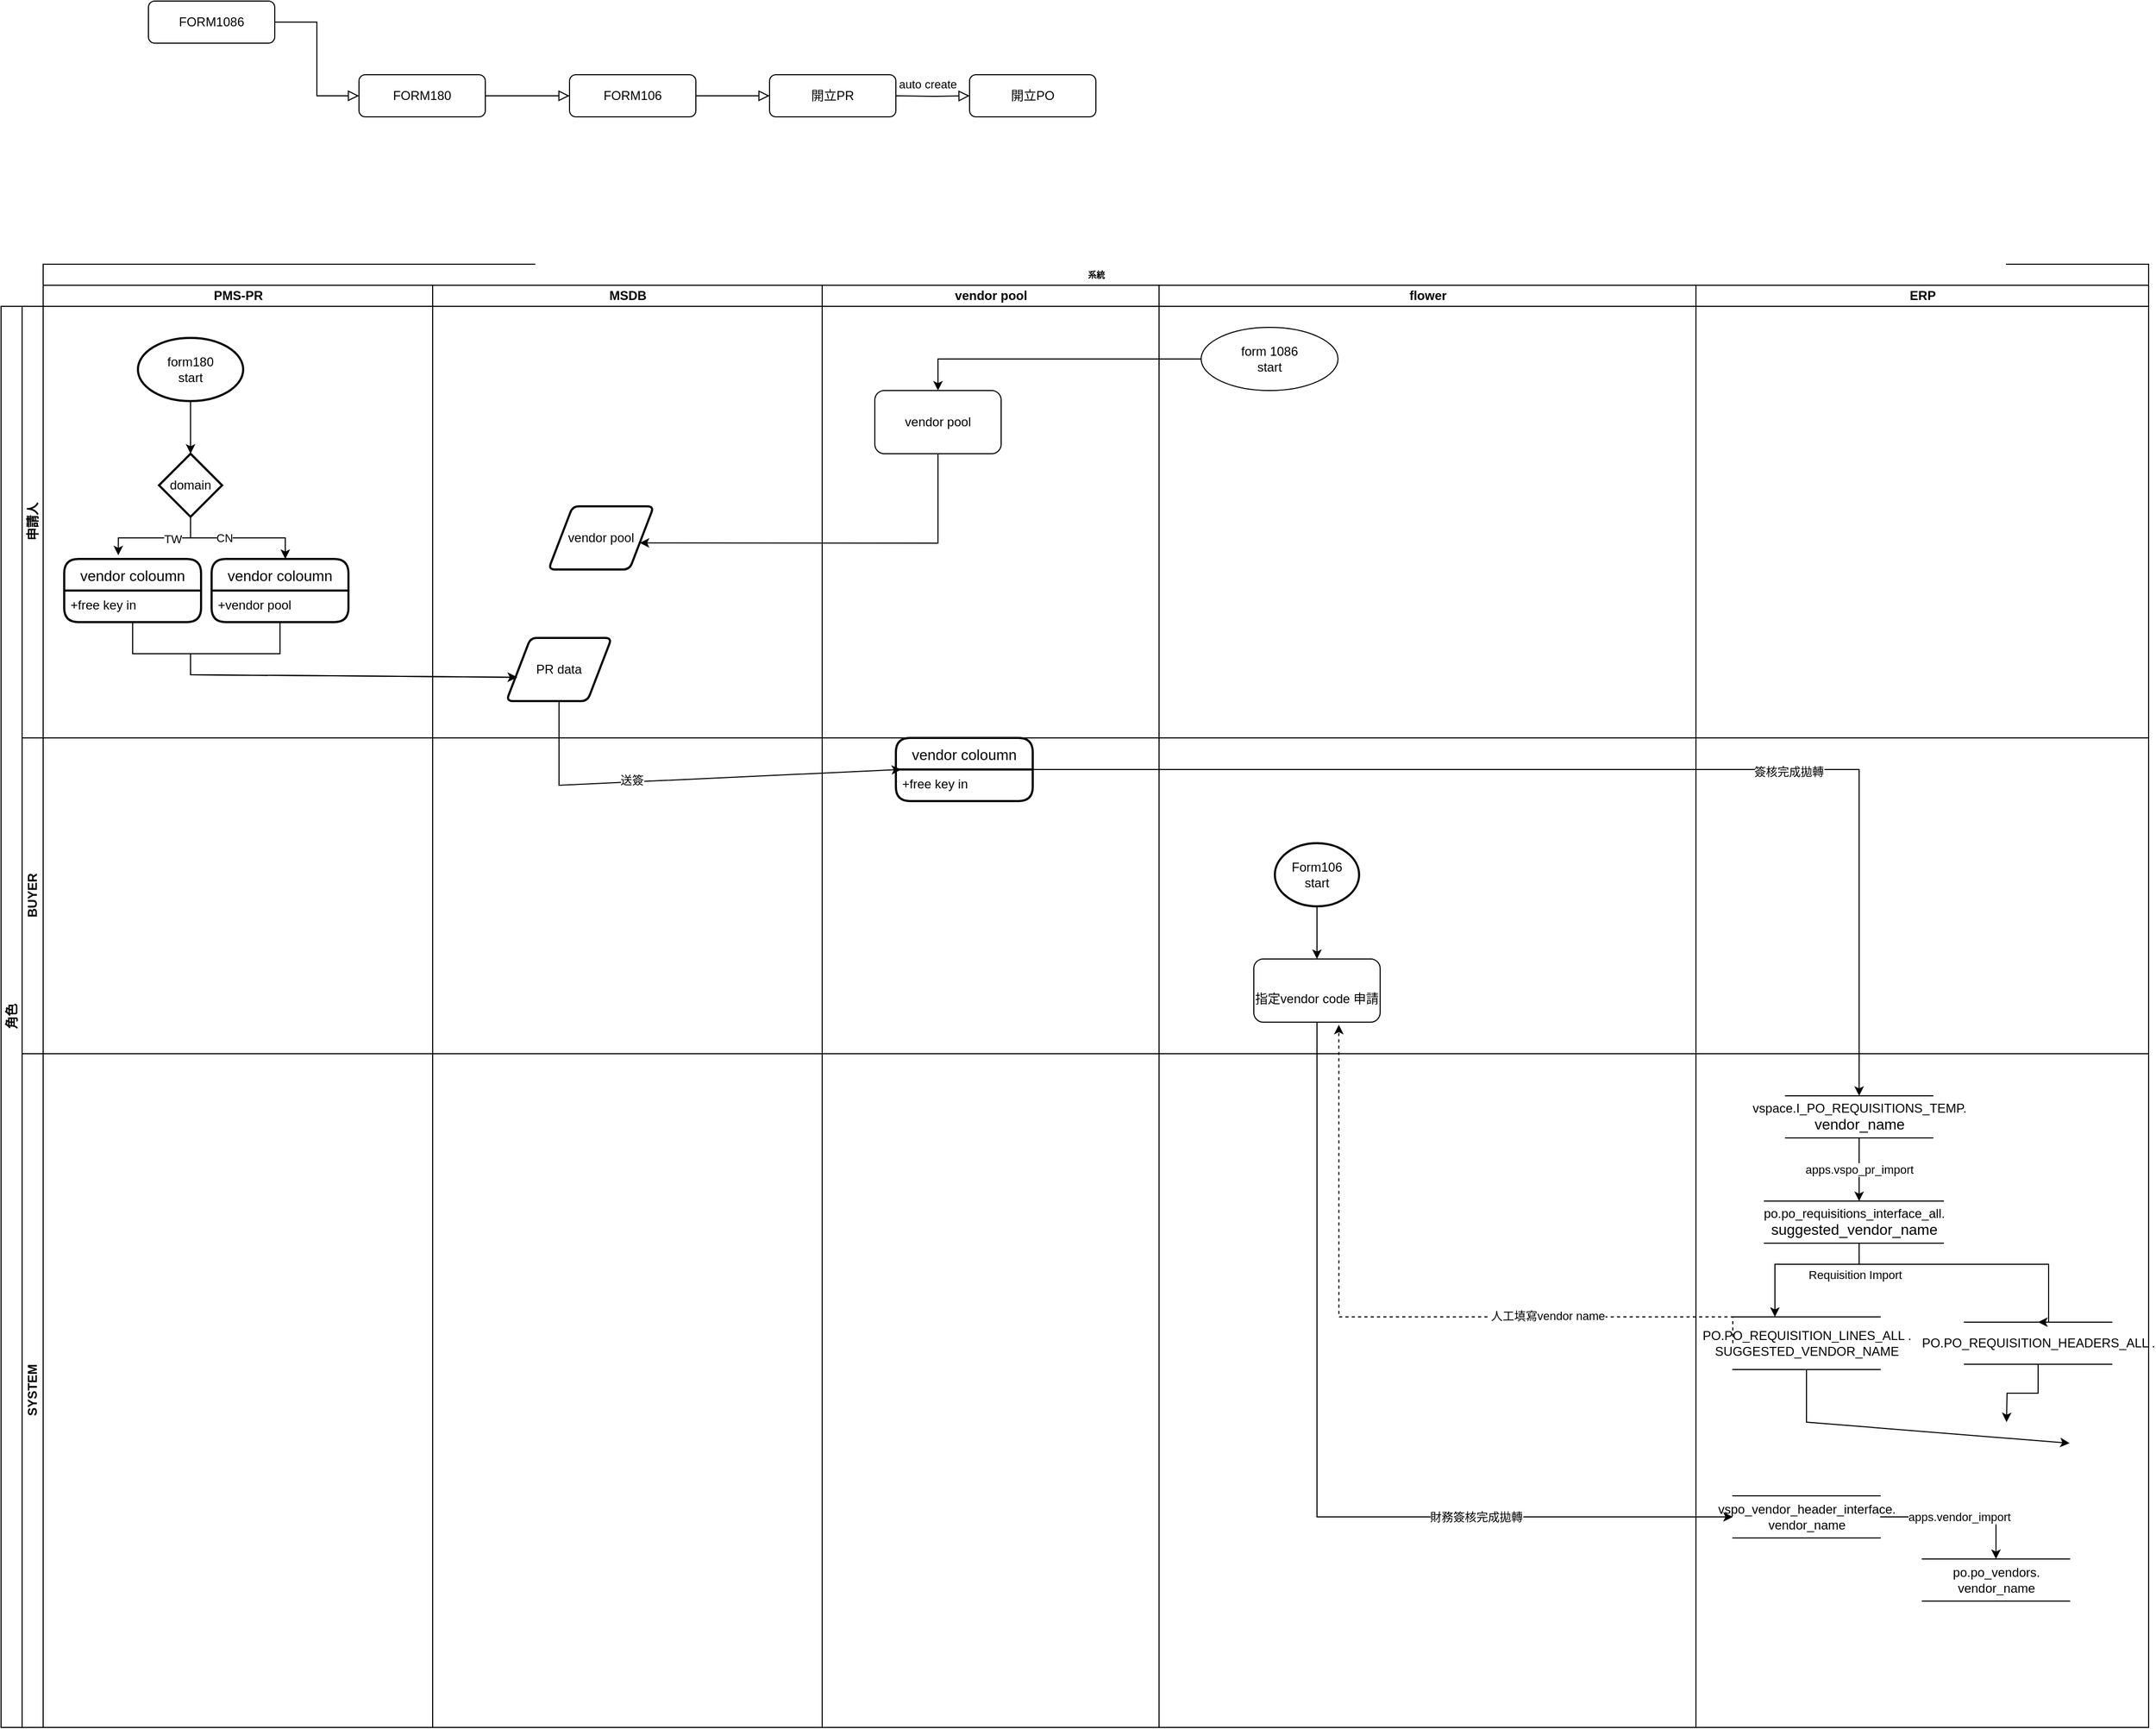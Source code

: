 <mxfile version="20.8.13" type="github">
  <diagram name="Page-1" id="74e2e168-ea6b-b213-b513-2b3c1d86103e">
    <mxGraphModel dx="1024" dy="1396" grid="1" gridSize="10" guides="1" tooltips="1" connect="1" arrows="1" fold="1" page="1" pageScale="1" pageWidth="1100" pageHeight="850" background="none" math="0" shadow="0">
      <root>
        <mxCell id="0" />
        <mxCell id="1" parent="0" />
        <mxCell id="77e6c97f196da883-1" value="系統" style="swimlane;html=1;childLayout=stackLayout;startSize=20;rounded=0;shadow=0;labelBackgroundColor=none;strokeWidth=1;fontFamily=Verdana;fontSize=8;align=center;" parent="1" vertex="1">
          <mxGeometry x="70" y="40" width="2000" height="1390" as="geometry" />
        </mxCell>
        <mxCell id="77e6c97f196da883-2" value="PMS-PR" style="swimlane;html=1;startSize=20;" parent="77e6c97f196da883-1" vertex="1">
          <mxGeometry y="20" width="370" height="1370" as="geometry" />
        </mxCell>
        <mxCell id="l3MCz5efM6AO9_rTB8cb-34" value="" style="edgeStyle=orthogonalEdgeStyle;rounded=0;orthogonalLoop=1;jettySize=auto;html=1;" parent="77e6c97f196da883-2" source="l3MCz5efM6AO9_rTB8cb-28" target="l3MCz5efM6AO9_rTB8cb-31" edge="1">
          <mxGeometry relative="1" as="geometry" />
        </mxCell>
        <mxCell id="l3MCz5efM6AO9_rTB8cb-28" value="form180 &lt;br&gt;start" style="strokeWidth=2;html=1;shape=mxgraph.flowchart.start_1;whiteSpace=wrap;" parent="77e6c97f196da883-2" vertex="1">
          <mxGeometry x="90" y="50" width="100" height="60" as="geometry" />
        </mxCell>
        <mxCell id="l3MCz5efM6AO9_rTB8cb-31" value="domain" style="strokeWidth=2;html=1;shape=mxgraph.flowchart.decision;whiteSpace=wrap;" parent="77e6c97f196da883-2" vertex="1">
          <mxGeometry x="110" y="160" width="60" height="60" as="geometry" />
        </mxCell>
        <mxCell id="l3MCz5efM6AO9_rTB8cb-37" value="" style="endArrow=classic;html=1;rounded=0;exitX=0.5;exitY=1;exitDx=0;exitDy=0;exitPerimeter=0;" parent="77e6c97f196da883-2" source="l3MCz5efM6AO9_rTB8cb-31" edge="1">
          <mxGeometry width="50" height="50" relative="1" as="geometry">
            <mxPoint x="640" y="330" as="sourcePoint" />
            <mxPoint x="230" y="260" as="targetPoint" />
            <Array as="points">
              <mxPoint x="140" y="240" />
              <mxPoint x="230" y="240" />
            </Array>
          </mxGeometry>
        </mxCell>
        <mxCell id="l3MCz5efM6AO9_rTB8cb-38" value="CN" style="edgeLabel;html=1;align=center;verticalAlign=middle;resizable=0;points=[];" parent="l3MCz5efM6AO9_rTB8cb-37" vertex="1" connectable="0">
          <mxGeometry x="-0.2" relative="1" as="geometry">
            <mxPoint as="offset" />
          </mxGeometry>
        </mxCell>
        <mxCell id="77e6c97f196da883-3" value="MSDB" style="swimlane;html=1;startSize=20;" parent="77e6c97f196da883-1" vertex="1">
          <mxGeometry x="370" y="20" width="370" height="1370" as="geometry" />
        </mxCell>
        <mxCell id="77e6c97f196da883-4" value="vendor pool" style="swimlane;html=1;startSize=20;" parent="77e6c97f196da883-1" vertex="1">
          <mxGeometry x="740" y="20" width="320" height="1370" as="geometry" />
        </mxCell>
        <mxCell id="77e6c97f196da883-5" value="flower" style="swimlane;html=1;startSize=20;" parent="77e6c97f196da883-1" vertex="1">
          <mxGeometry x="1060" y="20" width="510" height="1370" as="geometry" />
        </mxCell>
        <mxCell id="l3MCz5efM6AO9_rTB8cb-53" value="角色" style="swimlane;childLayout=stackLayout;resizeParent=1;resizeParentMax=0;horizontal=0;startSize=20;horizontalStack=0;html=1;" parent="1" vertex="1">
          <mxGeometry x="30" y="80" width="2040" height="1350" as="geometry" />
        </mxCell>
        <mxCell id="l3MCz5efM6AO9_rTB8cb-54" value="申請人" style="swimlane;startSize=20;horizontal=0;html=1;" parent="l3MCz5efM6AO9_rTB8cb-53" vertex="1">
          <mxGeometry x="20" width="2020" height="410" as="geometry" />
        </mxCell>
        <mxCell id="l3MCz5efM6AO9_rTB8cb-59" value="vendor coloumn" style="swimlane;childLayout=stackLayout;horizontal=1;startSize=30;horizontalStack=0;rounded=1;fontSize=14;fontStyle=0;strokeWidth=2;resizeParent=0;resizeLast=1;shadow=0;dashed=0;align=center;" parent="l3MCz5efM6AO9_rTB8cb-54" vertex="1">
          <mxGeometry x="40" y="240" width="130" height="60" as="geometry" />
        </mxCell>
        <mxCell id="l3MCz5efM6AO9_rTB8cb-60" value="+free key in" style="align=left;strokeColor=none;fillColor=none;spacingLeft=4;fontSize=12;verticalAlign=top;resizable=0;rotatable=0;part=1;" parent="l3MCz5efM6AO9_rTB8cb-59" vertex="1">
          <mxGeometry y="30" width="130" height="30" as="geometry" />
        </mxCell>
        <mxCell id="l3MCz5efM6AO9_rTB8cb-62" value="vendor coloumn" style="swimlane;childLayout=stackLayout;horizontal=1;startSize=30;horizontalStack=0;rounded=1;fontSize=14;fontStyle=0;strokeWidth=2;resizeParent=0;resizeLast=1;shadow=0;dashed=0;align=center;" parent="l3MCz5efM6AO9_rTB8cb-54" vertex="1">
          <mxGeometry x="180" y="240" width="130" height="60" as="geometry">
            <mxRectangle x="180" y="240" width="140" height="30" as="alternateBounds" />
          </mxGeometry>
        </mxCell>
        <mxCell id="l3MCz5efM6AO9_rTB8cb-63" value="+vendor pool" style="align=left;strokeColor=none;fillColor=none;spacingLeft=4;fontSize=12;verticalAlign=top;resizable=0;rotatable=0;part=1;" parent="l3MCz5efM6AO9_rTB8cb-62" vertex="1">
          <mxGeometry y="30" width="130" height="30" as="geometry" />
        </mxCell>
        <mxCell id="qAhWlhqfdEPMAs1lIDXD-102" value="form 1086&lt;br&gt;start" style="ellipse;whiteSpace=wrap;html=1;" vertex="1" parent="l3MCz5efM6AO9_rTB8cb-54">
          <mxGeometry x="1120" y="20" width="130" height="60" as="geometry" />
        </mxCell>
        <mxCell id="qAhWlhqfdEPMAs1lIDXD-105" value="vendor pool" style="shape=parallelogram;html=1;strokeWidth=2;perimeter=parallelogramPerimeter;whiteSpace=wrap;rounded=1;arcSize=12;size=0.23;" vertex="1" parent="l3MCz5efM6AO9_rTB8cb-54">
          <mxGeometry x="500" y="190" width="100" height="60" as="geometry" />
        </mxCell>
        <mxCell id="qAhWlhqfdEPMAs1lIDXD-111" value="" style="endArrow=classic;html=1;rounded=0;" edge="1" parent="l3MCz5efM6AO9_rTB8cb-54" source="qAhWlhqfdEPMAs1lIDXD-102" target="qAhWlhqfdEPMAs1lIDXD-115">
          <mxGeometry width="50" height="50" relative="1" as="geometry">
            <mxPoint x="1180" y="60" as="sourcePoint" />
            <mxPoint x="870" y="90" as="targetPoint" />
            <Array as="points">
              <mxPoint x="870" y="50" />
            </Array>
          </mxGeometry>
        </mxCell>
        <mxCell id="l3MCz5efM6AO9_rTB8cb-18" value="PR data" style="shape=parallelogram;html=1;strokeWidth=2;perimeter=parallelogramPerimeter;whiteSpace=wrap;rounded=1;arcSize=12;size=0.23;" parent="l3MCz5efM6AO9_rTB8cb-54" vertex="1">
          <mxGeometry x="460" y="315" width="100" height="60" as="geometry" />
        </mxCell>
        <mxCell id="l3MCz5efM6AO9_rTB8cb-19" value="" style="endArrow=classic;html=1;rounded=0;exitX=0.5;exitY=1;exitDx=0;exitDy=0;entryX=0.103;entryY=0.623;entryDx=0;entryDy=0;entryPerimeter=0;" parent="l3MCz5efM6AO9_rTB8cb-54" source="l3MCz5efM6AO9_rTB8cb-60" target="l3MCz5efM6AO9_rTB8cb-18" edge="1">
          <mxGeometry width="50" height="50" relative="1" as="geometry">
            <mxPoint x="80" y="340" as="sourcePoint" />
            <mxPoint x="470" y="350" as="targetPoint" />
            <Array as="points">
              <mxPoint x="105" y="330" />
              <mxPoint x="160" y="330" />
              <mxPoint x="160" y="350" />
            </Array>
          </mxGeometry>
        </mxCell>
        <mxCell id="l3MCz5efM6AO9_rTB8cb-20" value="" style="endArrow=classic;html=1;rounded=0;exitX=0.5;exitY=1;exitDx=0;exitDy=0;entryX=0.103;entryY=0.623;entryDx=0;entryDy=0;entryPerimeter=0;" parent="l3MCz5efM6AO9_rTB8cb-54" source="l3MCz5efM6AO9_rTB8cb-63" target="l3MCz5efM6AO9_rTB8cb-18" edge="1">
          <mxGeometry width="50" height="50" relative="1" as="geometry">
            <mxPoint x="270" y="320" as="sourcePoint" />
            <mxPoint x="470" y="350" as="targetPoint" />
            <Array as="points">
              <mxPoint x="245" y="330" />
              <mxPoint x="160" y="330" />
              <mxPoint x="160" y="350" />
            </Array>
          </mxGeometry>
        </mxCell>
        <mxCell id="qAhWlhqfdEPMAs1lIDXD-114" value="" style="endArrow=classic;html=1;rounded=0;exitX=0.5;exitY=1;exitDx=0;exitDy=0;entryX=0.867;entryY=0.579;entryDx=0;entryDy=0;entryPerimeter=0;" edge="1" parent="l3MCz5efM6AO9_rTB8cb-54" source="qAhWlhqfdEPMAs1lIDXD-115" target="qAhWlhqfdEPMAs1lIDXD-105">
          <mxGeometry width="50" height="50" relative="1" as="geometry">
            <mxPoint x="873.98" y="120.0" as="sourcePoint" />
            <mxPoint x="1010" y="200" as="targetPoint" />
            <Array as="points">
              <mxPoint x="870" y="225" />
            </Array>
          </mxGeometry>
        </mxCell>
        <mxCell id="qAhWlhqfdEPMAs1lIDXD-115" value="vendor pool" style="rounded=1;whiteSpace=wrap;html=1;" vertex="1" parent="l3MCz5efM6AO9_rTB8cb-54">
          <mxGeometry x="810" y="80" width="120" height="60" as="geometry" />
        </mxCell>
        <mxCell id="l3MCz5efM6AO9_rTB8cb-55" value="BUYER" style="swimlane;startSize=20;horizontal=0;html=1;" parent="l3MCz5efM6AO9_rTB8cb-53" vertex="1">
          <mxGeometry x="20" y="410" width="2020" height="300" as="geometry" />
        </mxCell>
        <mxCell id="l3MCz5efM6AO9_rTB8cb-69" value="vendor coloumn" style="swimlane;childLayout=stackLayout;horizontal=1;startSize=30;horizontalStack=0;rounded=1;fontSize=14;fontStyle=0;strokeWidth=2;resizeParent=0;resizeLast=1;shadow=0;dashed=0;align=center;" parent="l3MCz5efM6AO9_rTB8cb-55" vertex="1">
          <mxGeometry x="830" width="130" height="60" as="geometry" />
        </mxCell>
        <mxCell id="l3MCz5efM6AO9_rTB8cb-70" value="+free key in" style="align=left;strokeColor=none;fillColor=none;spacingLeft=4;fontSize=12;verticalAlign=top;resizable=0;rotatable=0;part=1;" parent="l3MCz5efM6AO9_rTB8cb-69" vertex="1">
          <mxGeometry y="30" width="130" height="30" as="geometry" />
        </mxCell>
        <mxCell id="qAhWlhqfdEPMAs1lIDXD-21" value="Form106&lt;br&gt;start" style="strokeWidth=2;html=1;shape=mxgraph.flowchart.start_1;whiteSpace=wrap;" vertex="1" parent="l3MCz5efM6AO9_rTB8cb-55">
          <mxGeometry x="1190" y="100" width="80" height="60" as="geometry" />
        </mxCell>
        <mxCell id="qAhWlhqfdEPMAs1lIDXD-30" value="&lt;br&gt;指定vendor code 申請" style="rounded=1;whiteSpace=wrap;html=1;" vertex="1" parent="l3MCz5efM6AO9_rTB8cb-55">
          <mxGeometry x="1170" y="210" width="120" height="60" as="geometry" />
        </mxCell>
        <mxCell id="qAhWlhqfdEPMAs1lIDXD-31" value="" style="edgeStyle=orthogonalEdgeStyle;rounded=0;orthogonalLoop=1;jettySize=auto;html=1;" edge="1" parent="l3MCz5efM6AO9_rTB8cb-55" source="qAhWlhqfdEPMAs1lIDXD-21" target="qAhWlhqfdEPMAs1lIDXD-30">
          <mxGeometry relative="1" as="geometry" />
        </mxCell>
        <mxCell id="l3MCz5efM6AO9_rTB8cb-56" value="SYSTEM&lt;br&gt;" style="swimlane;startSize=20;horizontal=0;html=1;" parent="l3MCz5efM6AO9_rTB8cb-53" vertex="1">
          <mxGeometry x="20" y="710" width="2020" height="640" as="geometry" />
        </mxCell>
        <mxCell id="l3MCz5efM6AO9_rTB8cb-21" value="" style="endArrow=classic;html=1;rounded=0;entryX=0.038;entryY=0;entryDx=0;entryDy=0;entryPerimeter=0;" parent="l3MCz5efM6AO9_rTB8cb-53" source="l3MCz5efM6AO9_rTB8cb-18" target="l3MCz5efM6AO9_rTB8cb-70" edge="1">
          <mxGeometry width="50" height="50" relative="1" as="geometry">
            <mxPoint x="170" y="410" as="sourcePoint" />
            <mxPoint x="450.0" y="440" as="targetPoint" />
            <Array as="points">
              <mxPoint x="530" y="455" />
            </Array>
          </mxGeometry>
        </mxCell>
        <mxCell id="l3MCz5efM6AO9_rTB8cb-40" value="送簽" style="edgeLabel;html=1;align=center;verticalAlign=middle;resizable=0;points=[];" parent="l3MCz5efM6AO9_rTB8cb-21" vertex="1" connectable="0">
          <mxGeometry x="-0.27" y="2" relative="1" as="geometry">
            <mxPoint x="1" as="offset" />
          </mxGeometry>
        </mxCell>
        <mxCell id="l3MCz5efM6AO9_rTB8cb-36" value="" style="edgeStyle=orthogonalEdgeStyle;rounded=0;orthogonalLoop=1;jettySize=auto;html=1;entryX=0.395;entryY=-0.059;entryDx=0;entryDy=0;entryPerimeter=0;" parent="1" source="l3MCz5efM6AO9_rTB8cb-31" target="l3MCz5efM6AO9_rTB8cb-59" edge="1">
          <mxGeometry relative="1" as="geometry">
            <mxPoint x="140.034" y="320.0" as="targetPoint" />
          </mxGeometry>
        </mxCell>
        <mxCell id="l3MCz5efM6AO9_rTB8cb-39" value="TW" style="edgeLabel;html=1;align=center;verticalAlign=middle;resizable=0;points=[];" parent="l3MCz5efM6AO9_rTB8cb-36" vertex="1" connectable="0">
          <mxGeometry x="-0.291" y="1" relative="1" as="geometry">
            <mxPoint as="offset" />
          </mxGeometry>
        </mxCell>
        <mxCell id="qAhWlhqfdEPMAs1lIDXD-1" value="" style="rounded=0;html=1;jettySize=auto;orthogonalLoop=1;fontSize=11;endArrow=block;endFill=0;endSize=8;strokeWidth=1;shadow=0;labelBackgroundColor=none;edgeStyle=orthogonalEdgeStyle;entryX=0;entryY=0.5;entryDx=0;entryDy=0;" edge="1" parent="1" source="qAhWlhqfdEPMAs1lIDXD-2" target="qAhWlhqfdEPMAs1lIDXD-3">
          <mxGeometry relative="1" as="geometry">
            <mxPoint x="410" y="-100" as="targetPoint" />
          </mxGeometry>
        </mxCell>
        <mxCell id="qAhWlhqfdEPMAs1lIDXD-2" value="FORM1086" style="rounded=1;whiteSpace=wrap;html=1;fontSize=12;glass=0;strokeWidth=1;shadow=0;" vertex="1" parent="1">
          <mxGeometry x="170" y="-210" width="120" height="40" as="geometry" />
        </mxCell>
        <mxCell id="qAhWlhqfdEPMAs1lIDXD-3" value="FORM180" style="rounded=1;whiteSpace=wrap;html=1;fontSize=12;glass=0;strokeWidth=1;shadow=0;" vertex="1" parent="1">
          <mxGeometry x="370" y="-140" width="120" height="40" as="geometry" />
        </mxCell>
        <mxCell id="qAhWlhqfdEPMAs1lIDXD-4" value="FORM106" style="rounded=1;whiteSpace=wrap;html=1;fontSize=12;glass=0;strokeWidth=1;shadow=0;" vertex="1" parent="1">
          <mxGeometry x="570" y="-140" width="120" height="40" as="geometry" />
        </mxCell>
        <mxCell id="qAhWlhqfdEPMAs1lIDXD-5" value="開立PR" style="rounded=1;whiteSpace=wrap;html=1;fontSize=12;glass=0;strokeWidth=1;shadow=0;" vertex="1" parent="1">
          <mxGeometry x="760" y="-140" width="120" height="40" as="geometry" />
        </mxCell>
        <mxCell id="qAhWlhqfdEPMAs1lIDXD-6" value="" style="rounded=0;html=1;jettySize=auto;orthogonalLoop=1;fontSize=11;endArrow=block;endFill=0;endSize=8;strokeWidth=1;shadow=0;labelBackgroundColor=none;edgeStyle=orthogonalEdgeStyle;entryX=0;entryY=0.5;entryDx=0;entryDy=0;exitX=1;exitY=0.5;exitDx=0;exitDy=0;" edge="1" parent="1" source="qAhWlhqfdEPMAs1lIDXD-3" target="qAhWlhqfdEPMAs1lIDXD-4">
          <mxGeometry relative="1" as="geometry">
            <mxPoint x="520" y="-100" as="sourcePoint" />
            <mxPoint x="590" y="-100" as="targetPoint" />
            <Array as="points">
              <mxPoint x="540" y="-120" />
              <mxPoint x="540" y="-120" />
            </Array>
          </mxGeometry>
        </mxCell>
        <mxCell id="qAhWlhqfdEPMAs1lIDXD-7" value="" style="rounded=0;html=1;jettySize=auto;orthogonalLoop=1;fontSize=11;endArrow=block;endFill=0;endSize=8;strokeWidth=1;shadow=0;labelBackgroundColor=none;edgeStyle=orthogonalEdgeStyle;entryX=0;entryY=0.5;entryDx=0;entryDy=0;exitX=1;exitY=0.5;exitDx=0;exitDy=0;" edge="1" parent="1" source="qAhWlhqfdEPMAs1lIDXD-4" target="qAhWlhqfdEPMAs1lIDXD-5">
          <mxGeometry relative="1" as="geometry">
            <mxPoint x="680" y="-80" as="sourcePoint" />
            <mxPoint x="760" y="-80" as="targetPoint" />
            <Array as="points">
              <mxPoint x="720" y="-120" />
              <mxPoint x="720" y="-120" />
            </Array>
          </mxGeometry>
        </mxCell>
        <mxCell id="qAhWlhqfdEPMAs1lIDXD-8" value="開立PO" style="rounded=1;whiteSpace=wrap;html=1;fontSize=12;glass=0;strokeWidth=1;shadow=0;" vertex="1" parent="1">
          <mxGeometry x="950" y="-140" width="120" height="40" as="geometry" />
        </mxCell>
        <mxCell id="qAhWlhqfdEPMAs1lIDXD-9" value="" style="rounded=0;html=1;jettySize=auto;orthogonalLoop=1;fontSize=11;endArrow=block;endFill=0;endSize=8;strokeWidth=1;shadow=0;labelBackgroundColor=none;edgeStyle=orthogonalEdgeStyle;entryX=0;entryY=0.5;entryDx=0;entryDy=0;" edge="1" parent="1" target="qAhWlhqfdEPMAs1lIDXD-8">
          <mxGeometry relative="1" as="geometry">
            <mxPoint x="880" y="-120" as="sourcePoint" />
            <mxPoint x="930" y="-120" as="targetPoint" />
            <Array as="points" />
          </mxGeometry>
        </mxCell>
        <mxCell id="qAhWlhqfdEPMAs1lIDXD-10" value="auto create" style="edgeLabel;html=1;align=center;verticalAlign=middle;resizable=0;points=[];" vertex="1" connectable="0" parent="qAhWlhqfdEPMAs1lIDXD-9">
          <mxGeometry x="0.304" y="-1" relative="1" as="geometry">
            <mxPoint x="-16" y="-12" as="offset" />
          </mxGeometry>
        </mxCell>
        <mxCell id="qAhWlhqfdEPMAs1lIDXD-113" value="ERP" style="swimlane;html=1;startSize=20;" vertex="1" parent="1">
          <mxGeometry x="1640" y="60" width="430" height="1370" as="geometry" />
        </mxCell>
        <mxCell id="qAhWlhqfdEPMAs1lIDXD-49" value="vspace.I_PO_REQUISITIONS_TEMP.&lt;br style=&quot;padding: 0px; margin: 0px; font-size: 14px;&quot;&gt;&lt;span style=&quot;font-size: 14px;&quot;&gt;vendor_name&lt;/span&gt;" style="html=1;dashed=0;whitespace=wrap;shape=partialRectangle;right=0;left=0;" vertex="1" parent="qAhWlhqfdEPMAs1lIDXD-113">
          <mxGeometry x="85" y="770" width="140" height="40" as="geometry" />
        </mxCell>
        <mxCell id="qAhWlhqfdEPMAs1lIDXD-50" value="po.po_requisitions_interface_all.&lt;br style=&quot;padding: 0px; margin: 0px; font-size: 14px;&quot;&gt;&lt;span style=&quot;font-size: 14px;&quot;&gt;suggested_vendor_name&lt;/span&gt;" style="html=1;dashed=0;whitespace=wrap;shape=partialRectangle;right=0;left=0;" vertex="1" parent="qAhWlhqfdEPMAs1lIDXD-113">
          <mxGeometry x="65" y="870" width="170" height="40" as="geometry" />
        </mxCell>
        <mxCell id="qAhWlhqfdEPMAs1lIDXD-52" value="apps.vspo_pr_import" style="edgeStyle=orthogonalEdgeStyle;rounded=0;orthogonalLoop=1;jettySize=auto;html=1;" edge="1" parent="qAhWlhqfdEPMAs1lIDXD-113" source="qAhWlhqfdEPMAs1lIDXD-49" target="qAhWlhqfdEPMAs1lIDXD-50">
          <mxGeometry relative="1" as="geometry">
            <Array as="points">
              <mxPoint x="155" y="850" />
              <mxPoint x="155" y="850" />
            </Array>
          </mxGeometry>
        </mxCell>
        <mxCell id="qAhWlhqfdEPMAs1lIDXD-51" value="PO.PO_REQUISITION_LINES_ALL .&lt;br&gt;SUGGESTED_VENDOR_NAME" style="html=1;dashed=0;whitespace=wrap;shape=partialRectangle;right=0;left=0;" vertex="1" parent="qAhWlhqfdEPMAs1lIDXD-113">
          <mxGeometry x="35" y="980" width="140" height="50" as="geometry" />
        </mxCell>
        <mxCell id="qAhWlhqfdEPMAs1lIDXD-88" value="" style="edgeStyle=orthogonalEdgeStyle;rounded=0;orthogonalLoop=1;jettySize=auto;html=1;" edge="1" parent="qAhWlhqfdEPMAs1lIDXD-113" source="qAhWlhqfdEPMAs1lIDXD-50" target="qAhWlhqfdEPMAs1lIDXD-51">
          <mxGeometry relative="1" as="geometry">
            <Array as="points">
              <mxPoint x="155" y="930" />
              <mxPoint x="75" y="930" />
            </Array>
          </mxGeometry>
        </mxCell>
        <mxCell id="qAhWlhqfdEPMAs1lIDXD-94" value="Requisition Import" style="edgeLabel;html=1;align=center;verticalAlign=middle;resizable=0;points=[];" vertex="1" connectable="0" parent="qAhWlhqfdEPMAs1lIDXD-88">
          <mxGeometry x="-0.022" relative="1" as="geometry">
            <mxPoint x="49" y="10" as="offset" />
          </mxGeometry>
        </mxCell>
        <mxCell id="qAhWlhqfdEPMAs1lIDXD-61" style="edgeStyle=orthogonalEdgeStyle;rounded=0;orthogonalLoop=1;jettySize=auto;html=1;entryX=1;entryY=0.5;entryDx=0;entryDy=0;entryPerimeter=0;" edge="1" parent="qAhWlhqfdEPMAs1lIDXD-113">
          <mxGeometry relative="1" as="geometry">
            <mxPoint x="155" y="1120" as="sourcePoint" />
            <mxPoint x="155" y="1120" as="targetPoint" />
          </mxGeometry>
        </mxCell>
        <mxCell id="qAhWlhqfdEPMAs1lIDXD-68" value="vspo_vendor_header_interface.&lt;br&gt;vendor_name" style="html=1;dashed=0;whitespace=wrap;shape=partialRectangle;right=0;left=0;" vertex="1" parent="qAhWlhqfdEPMAs1lIDXD-113">
          <mxGeometry x="35" y="1150" width="140" height="40" as="geometry" />
        </mxCell>
        <mxCell id="qAhWlhqfdEPMAs1lIDXD-73" value="po.po_vendors.&lt;br&gt;vendor_name" style="html=1;dashed=0;whitespace=wrap;shape=partialRectangle;right=0;left=0;" vertex="1" parent="qAhWlhqfdEPMAs1lIDXD-113">
          <mxGeometry x="215" y="1210" width="140" height="40" as="geometry" />
        </mxCell>
        <mxCell id="qAhWlhqfdEPMAs1lIDXD-74" value="apps.vendor_import" style="edgeStyle=orthogonalEdgeStyle;rounded=0;orthogonalLoop=1;jettySize=auto;html=1;" edge="1" parent="qAhWlhqfdEPMAs1lIDXD-113" source="qAhWlhqfdEPMAs1lIDXD-68" target="qAhWlhqfdEPMAs1lIDXD-73">
          <mxGeometry relative="1" as="geometry" />
        </mxCell>
        <mxCell id="qAhWlhqfdEPMAs1lIDXD-85" value="PO.PO_REQUISITION_HEADERS_ALL .&lt;br&gt;" style="html=1;dashed=0;whitespace=wrap;shape=partialRectangle;right=0;left=0;" vertex="1" parent="qAhWlhqfdEPMAs1lIDXD-113">
          <mxGeometry x="255" y="985" width="140" height="40" as="geometry" />
        </mxCell>
        <mxCell id="qAhWlhqfdEPMAs1lIDXD-89" value="" style="edgeStyle=orthogonalEdgeStyle;rounded=0;orthogonalLoop=1;jettySize=auto;html=1;entryX=0.5;entryY=0;entryDx=0;entryDy=0;exitX=0.5;exitY=1;exitDx=0;exitDy=0;" edge="1" parent="qAhWlhqfdEPMAs1lIDXD-113" source="qAhWlhqfdEPMAs1lIDXD-50" target="qAhWlhqfdEPMAs1lIDXD-85">
          <mxGeometry relative="1" as="geometry">
            <mxPoint x="160.0" y="920" as="sourcePoint" />
            <mxPoint x="164.957" y="990" as="targetPoint" />
            <Array as="points">
              <mxPoint x="155" y="910" />
              <mxPoint x="155" y="930" />
              <mxPoint x="335" y="930" />
              <mxPoint x="335" y="985" />
            </Array>
          </mxGeometry>
        </mxCell>
        <mxCell id="qAhWlhqfdEPMAs1lIDXD-100" value="" style="endArrow=classic;html=1;rounded=0;exitX=0.5;exitY=1;exitDx=0;exitDy=0;" edge="1" parent="qAhWlhqfdEPMAs1lIDXD-113" source="qAhWlhqfdEPMAs1lIDXD-51">
          <mxGeometry width="50" height="50" relative="1" as="geometry">
            <mxPoint x="285" y="1000" as="sourcePoint" />
            <mxPoint x="355" y="1100" as="targetPoint" />
            <Array as="points">
              <mxPoint x="105" y="1080" />
            </Array>
          </mxGeometry>
        </mxCell>
        <mxCell id="qAhWlhqfdEPMAs1lIDXD-101" style="edgeStyle=orthogonalEdgeStyle;rounded=0;orthogonalLoop=1;jettySize=auto;html=1;" edge="1" parent="qAhWlhqfdEPMAs1lIDXD-113" source="qAhWlhqfdEPMAs1lIDXD-85">
          <mxGeometry relative="1" as="geometry">
            <mxPoint x="295" y="1080" as="targetPoint" />
          </mxGeometry>
        </mxCell>
        <mxCell id="l3MCz5efM6AO9_rTB8cb-72" value="" style="endArrow=classic;html=1;rounded=0;exitX=1;exitY=0;exitDx=0;exitDy=0;" parent="1" source="l3MCz5efM6AO9_rTB8cb-70" target="qAhWlhqfdEPMAs1lIDXD-49" edge="1">
          <mxGeometry width="50" height="50" relative="1" as="geometry">
            <mxPoint x="630" y="360" as="sourcePoint" />
            <mxPoint x="960" y="800" as="targetPoint" />
            <Array as="points">
              <mxPoint x="980" y="520" />
              <mxPoint x="1795" y="520" />
            </Array>
          </mxGeometry>
        </mxCell>
        <mxCell id="l3MCz5efM6AO9_rTB8cb-73" value="簽核完成拋轉" style="edgeLabel;html=1;align=center;verticalAlign=middle;resizable=0;points=[];" parent="l3MCz5efM6AO9_rTB8cb-72" vertex="1" connectable="0">
          <mxGeometry x="0.346" y="-2" relative="1" as="geometry">
            <mxPoint as="offset" />
          </mxGeometry>
        </mxCell>
        <mxCell id="qAhWlhqfdEPMAs1lIDXD-65" value="" style="edgeStyle=orthogonalEdgeStyle;rounded=0;orthogonalLoop=1;jettySize=auto;html=1;exitX=0;exitY=0.5;exitDx=0;exitDy=0;entryX=0.673;entryY=1.042;entryDx=0;entryDy=0;entryPerimeter=0;dashed=1;" edge="1" parent="1" source="qAhWlhqfdEPMAs1lIDXD-51" target="qAhWlhqfdEPMAs1lIDXD-30">
          <mxGeometry relative="1" as="geometry">
            <mxPoint x="1100" y="970" as="sourcePoint" />
            <mxPoint x="650" y="1070" as="targetPoint" />
            <Array as="points">
              <mxPoint x="1675" y="1040" />
              <mxPoint x="1301" y="1040" />
            </Array>
          </mxGeometry>
        </mxCell>
        <mxCell id="qAhWlhqfdEPMAs1lIDXD-72" value="人工填寫vendor name" style="edgeLabel;html=1;align=center;verticalAlign=middle;resizable=0;points=[];" vertex="1" connectable="0" parent="qAhWlhqfdEPMAs1lIDXD-65">
          <mxGeometry x="-0.407" y="-1" relative="1" as="geometry">
            <mxPoint x="-1" as="offset" />
          </mxGeometry>
        </mxCell>
        <mxCell id="qAhWlhqfdEPMAs1lIDXD-66" value="" style="endArrow=classic;html=1;rounded=0;exitX=0.5;exitY=1;exitDx=0;exitDy=0;entryX=0;entryY=0.5;entryDx=0;entryDy=0;" edge="1" parent="1" source="qAhWlhqfdEPMAs1lIDXD-30" target="qAhWlhqfdEPMAs1lIDXD-68">
          <mxGeometry width="50" height="50" relative="1" as="geometry">
            <mxPoint x="1270" y="785" as="sourcePoint" />
            <mxPoint x="1090" y="1130" as="targetPoint" />
            <Array as="points">
              <mxPoint x="1280" y="1230" />
            </Array>
          </mxGeometry>
        </mxCell>
        <mxCell id="qAhWlhqfdEPMAs1lIDXD-67" value="財務簽核完成拋轉" style="edgeLabel;html=1;align=center;verticalAlign=middle;resizable=0;points=[];" vertex="1" connectable="0" parent="qAhWlhqfdEPMAs1lIDXD-66">
          <mxGeometry x="0.346" y="-2" relative="1" as="geometry">
            <mxPoint x="39" y="-2" as="offset" />
          </mxGeometry>
        </mxCell>
      </root>
    </mxGraphModel>
  </diagram>
</mxfile>
